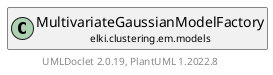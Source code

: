 @startuml
    remove .*\.(Instance|Par|Parameterizer|Factory)$
    set namespaceSeparator none
    hide empty fields
    hide empty methods

    class "<size:14>MultivariateGaussianModelFactory.Par\n<size:10>elki.clustering.em.models" as elki.clustering.em.models.MultivariateGaussianModelFactory.Par {
        #initializer: KMeansInitialization
        +configure(Parameterization): void
        +make(): MultivariateGaussianModelFactory
    }

    interface "<size:14>Parameterizer\n<size:10>elki.utilities.optionhandling" as elki.utilities.optionhandling.Parameterizer [[../../../utilities/optionhandling/Parameterizer.html]] {
        {abstract} +make(): Object
    }
    class "<size:14>MultivariateGaussianModelFactory\n<size:10>elki.clustering.em.models" as elki.clustering.em.models.MultivariateGaussianModelFactory [[MultivariateGaussianModelFactory.html]]

    elki.utilities.optionhandling.Parameterizer <|.. elki.clustering.em.models.MultivariateGaussianModelFactory.Par
    elki.clustering.em.models.MultivariateGaussianModelFactory +-- elki.clustering.em.models.MultivariateGaussianModelFactory.Par

    center footer UMLDoclet 2.0.19, PlantUML 1.2022.8
@enduml
